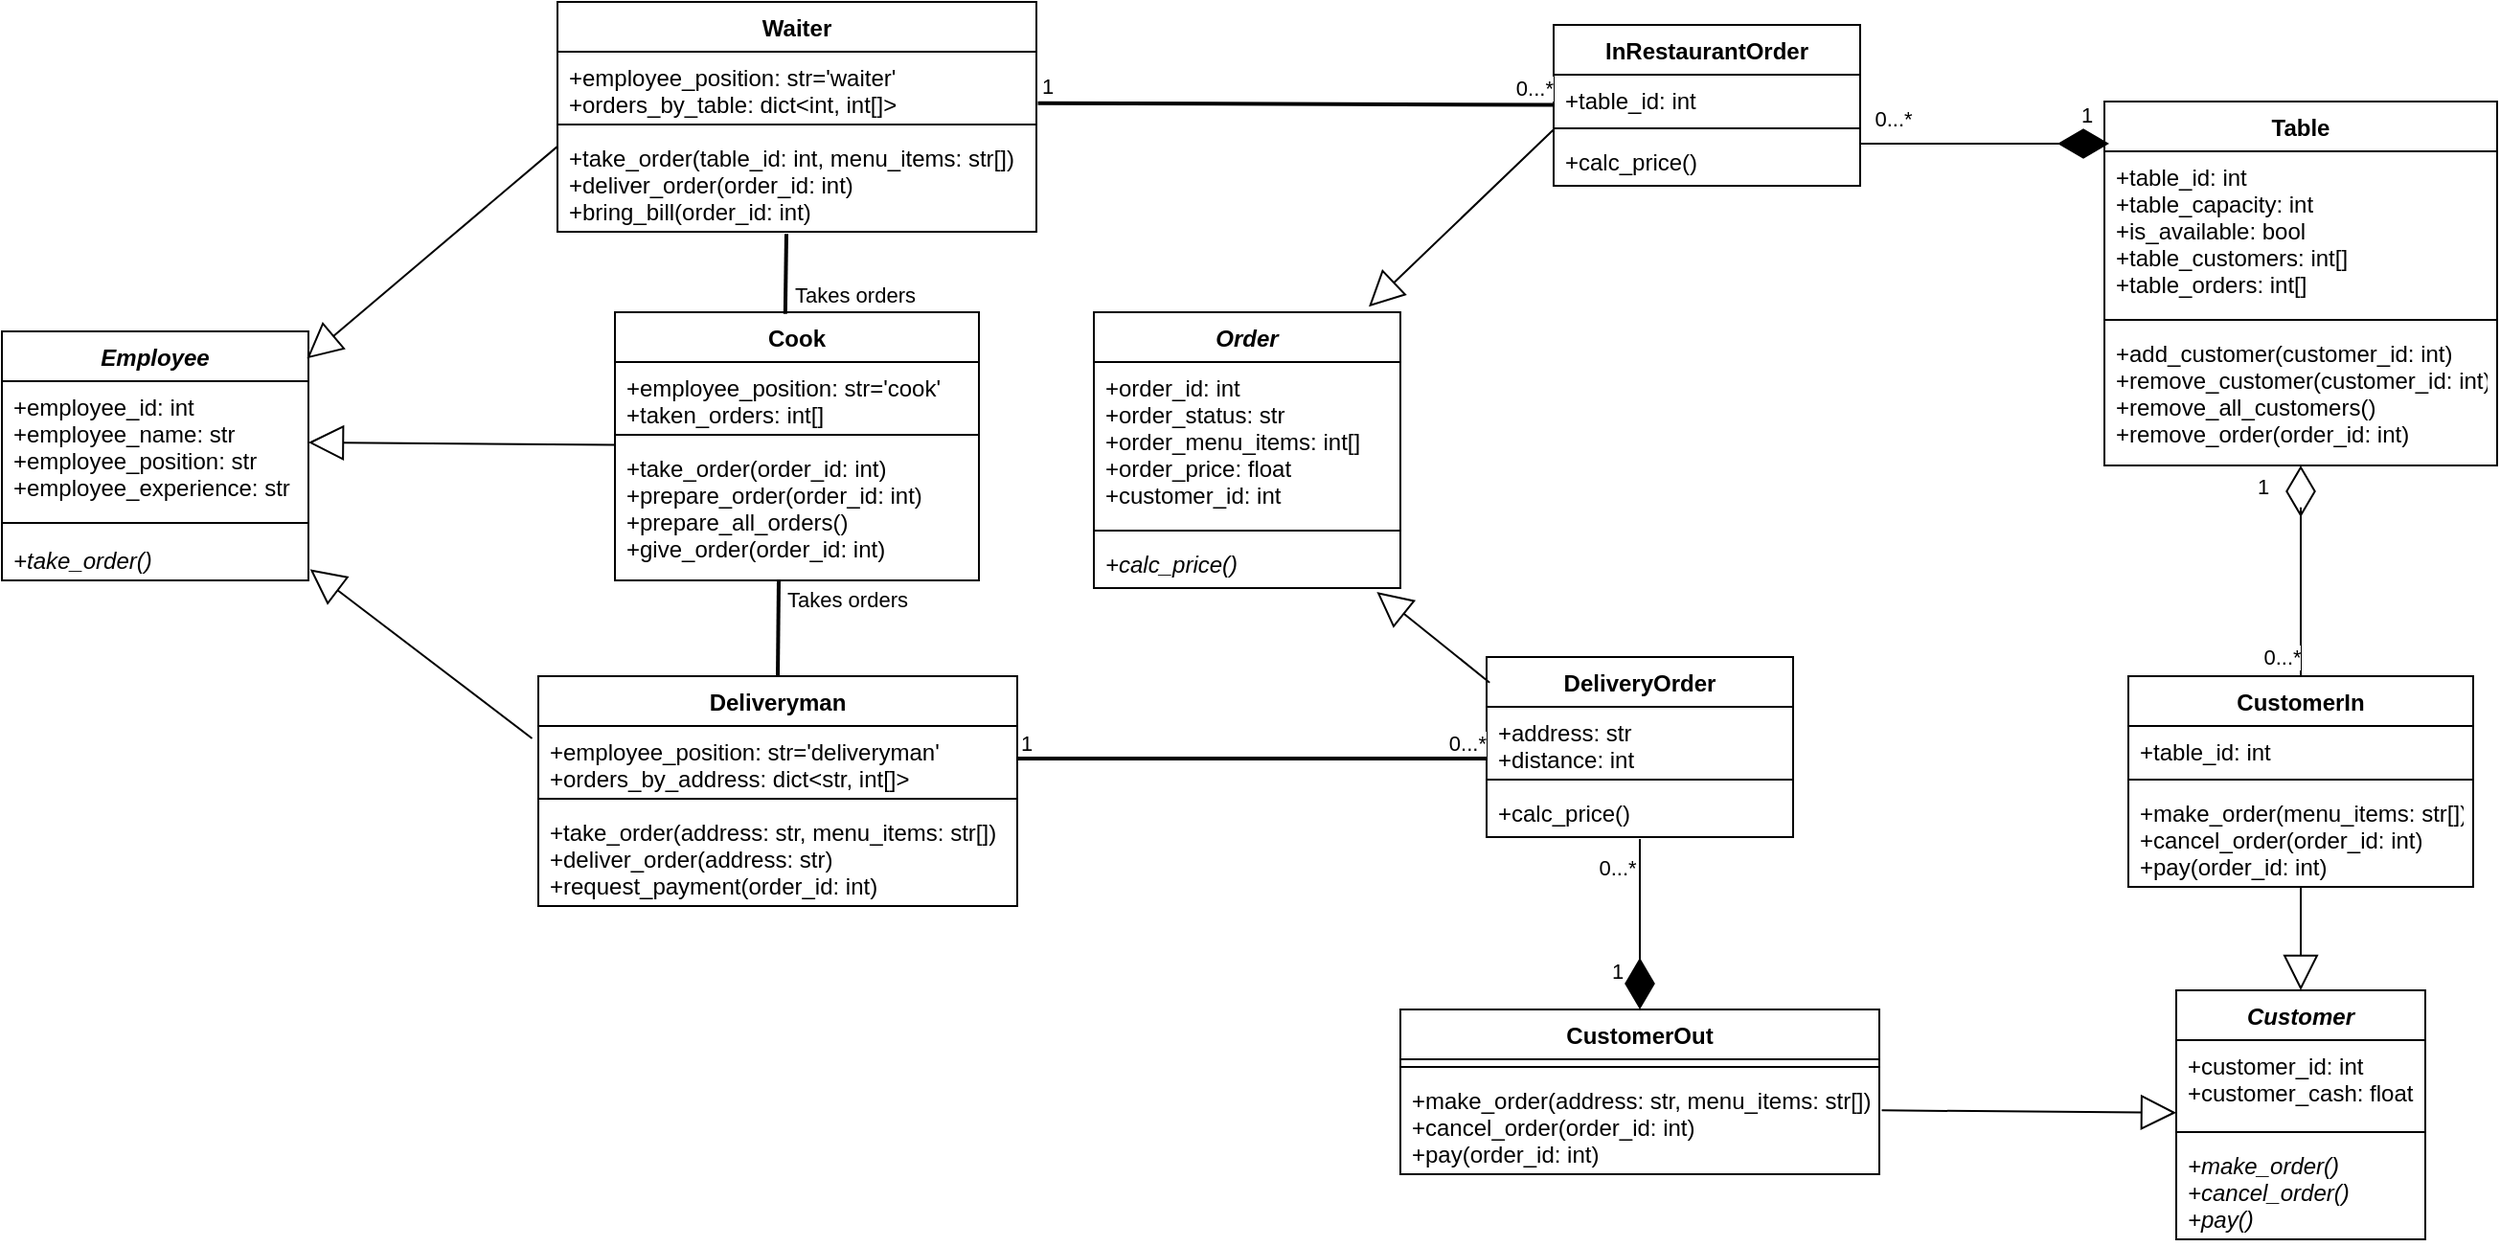 <mxfile version="14.6.11" type="google"><diagram id="hn2nhl_K9cqMoAhH2M-p" name="Page-1"><mxGraphModel dx="2788" dy="1346" grid="1" gridSize="10" guides="1" tooltips="1" connect="1" arrows="1" fold="1" page="0" pageScale="1" pageWidth="827" pageHeight="1169" math="0" shadow="0"><root><mxCell id="0"/><mxCell id="1" parent="0"/><mxCell id="pMGi0daorxB4eex9DLwy-5" value="CustomerIn" style="swimlane;fontStyle=1;align=center;verticalAlign=top;childLayout=stackLayout;horizontal=1;startSize=26;horizontalStack=0;resizeParent=1;resizeParentMax=0;resizeLast=0;collapsible=1;marginBottom=0;" parent="1" vertex="1"><mxGeometry x="100" y="140" width="180" height="110" as="geometry"/></mxCell><mxCell id="pMGi0daorxB4eex9DLwy-6" value="+table_id: int&#xA;" style="text;strokeColor=none;fillColor=none;align=left;verticalAlign=top;spacingLeft=4;spacingRight=4;overflow=hidden;rotatable=0;points=[[0,0.5],[1,0.5]];portConstraint=eastwest;" parent="pMGi0daorxB4eex9DLwy-5" vertex="1"><mxGeometry y="26" width="180" height="24" as="geometry"/></mxCell><mxCell id="pMGi0daorxB4eex9DLwy-7" value="" style="line;strokeWidth=1;fillColor=none;align=left;verticalAlign=middle;spacingTop=-1;spacingLeft=3;spacingRight=3;rotatable=0;labelPosition=right;points=[];portConstraint=eastwest;" parent="pMGi0daorxB4eex9DLwy-5" vertex="1"><mxGeometry y="50" width="180" height="8" as="geometry"/></mxCell><mxCell id="pMGi0daorxB4eex9DLwy-8" value="+make_order(menu_items: str[])&#xA;+cancel_order(order_id: int)&#xA;+pay(order_id: int)&#xA;&#xA;" style="text;strokeColor=none;fillColor=none;align=left;verticalAlign=top;spacingLeft=4;spacingRight=4;overflow=hidden;rotatable=0;points=[[0,0.5],[1,0.5]];portConstraint=eastwest;" parent="pMGi0daorxB4eex9DLwy-5" vertex="1"><mxGeometry y="58" width="180" height="52" as="geometry"/></mxCell><mxCell id="pMGi0daorxB4eex9DLwy-9" value="Employee" style="swimlane;fontStyle=3;align=center;verticalAlign=top;childLayout=stackLayout;horizontal=1;startSize=26;horizontalStack=0;resizeParent=1;resizeParentMax=0;resizeLast=0;collapsible=1;marginBottom=0;" parent="1" vertex="1"><mxGeometry x="-1010" y="-40" width="160" height="130" as="geometry"/></mxCell><mxCell id="pMGi0daorxB4eex9DLwy-10" value="+employee_id: int&#xA;+employee_name: str&#xA;+employee_position: str&#xA;+employee_experience: str&#xA;" style="text;strokeColor=none;fillColor=none;align=left;verticalAlign=top;spacingLeft=4;spacingRight=4;overflow=hidden;rotatable=0;points=[[0,0.5],[1,0.5]];portConstraint=eastwest;" parent="pMGi0daorxB4eex9DLwy-9" vertex="1"><mxGeometry y="26" width="160" height="64" as="geometry"/></mxCell><mxCell id="pMGi0daorxB4eex9DLwy-11" value="" style="line;strokeWidth=1;fillColor=none;align=left;verticalAlign=middle;spacingTop=-1;spacingLeft=3;spacingRight=3;rotatable=0;labelPosition=right;points=[];portConstraint=eastwest;" parent="pMGi0daorxB4eex9DLwy-9" vertex="1"><mxGeometry y="90" width="160" height="20" as="geometry"/></mxCell><mxCell id="Cu-QPE84Rg5uFD7xWTTv-6" value="&lt;i&gt;+take_order()&lt;/i&gt;" style="text;html=1;align=left;verticalAlign=middle;resizable=0;points=[];autosize=1;strokeColor=none;spacingLeft=4;spacingRight=4;" parent="pMGi0daorxB4eex9DLwy-9" vertex="1"><mxGeometry y="110" width="160" height="20" as="geometry"/></mxCell><mxCell id="pMGi0daorxB4eex9DLwy-13" value="Waiter" style="swimlane;fontStyle=1;align=center;verticalAlign=top;childLayout=stackLayout;horizontal=1;startSize=26;horizontalStack=0;resizeParent=1;resizeParentMax=0;resizeLast=0;collapsible=1;marginBottom=0;" parent="1" vertex="1"><mxGeometry x="-720" y="-212" width="250" height="120" as="geometry"/></mxCell><mxCell id="pMGi0daorxB4eex9DLwy-14" value="+employee_position: str='waiter'&#xA;+orders_by_table: dict&lt;int, int[]&gt;&#xA;" style="text;strokeColor=none;fillColor=none;align=left;verticalAlign=top;spacingLeft=4;spacingRight=4;overflow=hidden;rotatable=0;points=[[0,0.5],[1,0.5]];portConstraint=eastwest;" parent="pMGi0daorxB4eex9DLwy-13" vertex="1"><mxGeometry y="26" width="250" height="34" as="geometry"/></mxCell><mxCell id="pMGi0daorxB4eex9DLwy-15" value="" style="line;strokeWidth=1;fillColor=none;align=left;verticalAlign=middle;spacingTop=-1;spacingLeft=3;spacingRight=3;rotatable=0;labelPosition=right;points=[];portConstraint=eastwest;" parent="pMGi0daorxB4eex9DLwy-13" vertex="1"><mxGeometry y="60" width="250" height="8" as="geometry"/></mxCell><mxCell id="pMGi0daorxB4eex9DLwy-16" value="+take_order(table_id: int, menu_items: str[])&#xA;+deliver_order(order_id: int)&#xA;+bring_bill(order_id: int)&#xA;&#xA;" style="text;strokeColor=none;fillColor=none;align=left;verticalAlign=top;spacingLeft=4;spacingRight=4;overflow=hidden;rotatable=0;points=[[0,0.5],[1,0.5]];portConstraint=eastwest;" parent="pMGi0daorxB4eex9DLwy-13" vertex="1"><mxGeometry y="68" width="250" height="52" as="geometry"/></mxCell><mxCell id="pMGi0daorxB4eex9DLwy-17" value="Deliveryman" style="swimlane;fontStyle=1;align=center;verticalAlign=top;childLayout=stackLayout;horizontal=1;startSize=26;horizontalStack=0;resizeParent=1;resizeParentMax=0;resizeLast=0;collapsible=1;marginBottom=0;" parent="1" vertex="1"><mxGeometry x="-730" y="140" width="250" height="120" as="geometry"/></mxCell><mxCell id="pMGi0daorxB4eex9DLwy-18" value="+employee_position: str='deliveryman'&#xA;+orders_by_address: dict&lt;str, int[]&gt;&#xA;" style="text;strokeColor=none;fillColor=none;align=left;verticalAlign=top;spacingLeft=4;spacingRight=4;overflow=hidden;rotatable=0;points=[[0,0.5],[1,0.5]];portConstraint=eastwest;" parent="pMGi0daorxB4eex9DLwy-17" vertex="1"><mxGeometry y="26" width="250" height="34" as="geometry"/></mxCell><mxCell id="pMGi0daorxB4eex9DLwy-19" value="" style="line;strokeWidth=1;fillColor=none;align=left;verticalAlign=middle;spacingTop=-1;spacingLeft=3;spacingRight=3;rotatable=0;labelPosition=right;points=[];portConstraint=eastwest;" parent="pMGi0daorxB4eex9DLwy-17" vertex="1"><mxGeometry y="60" width="250" height="8" as="geometry"/></mxCell><mxCell id="pMGi0daorxB4eex9DLwy-20" value="+take_order(address: str, menu_items: str[])&#xA;+deliver_order(address: str)&#xA;+request_payment(order_id: int)&#xA;&#xA;" style="text;strokeColor=none;fillColor=none;align=left;verticalAlign=top;spacingLeft=4;spacingRight=4;overflow=hidden;rotatable=0;points=[[0,0.5],[1,0.5]];portConstraint=eastwest;" parent="pMGi0daorxB4eex9DLwy-17" vertex="1"><mxGeometry y="68" width="250" height="52" as="geometry"/></mxCell><mxCell id="Cu-QPE84Rg5uFD7xWTTv-1" value="Cook" style="swimlane;fontStyle=1;align=center;verticalAlign=top;childLayout=stackLayout;horizontal=1;startSize=26;horizontalStack=0;resizeParent=1;resizeParentMax=0;resizeLast=0;collapsible=1;marginBottom=0;" parent="1" vertex="1"><mxGeometry x="-690" y="-50" width="190" height="140" as="geometry"/></mxCell><mxCell id="Cu-QPE84Rg5uFD7xWTTv-2" value="+employee_position: str='cook'&#xA;+taken_orders: int[]&#xA;" style="text;strokeColor=none;fillColor=none;align=left;verticalAlign=top;spacingLeft=4;spacingRight=4;overflow=hidden;rotatable=0;points=[[0,0.5],[1,0.5]];portConstraint=eastwest;" parent="Cu-QPE84Rg5uFD7xWTTv-1" vertex="1"><mxGeometry y="26" width="190" height="34" as="geometry"/></mxCell><mxCell id="Cu-QPE84Rg5uFD7xWTTv-3" value="" style="line;strokeWidth=1;fillColor=none;align=left;verticalAlign=middle;spacingTop=-1;spacingLeft=3;spacingRight=3;rotatable=0;labelPosition=right;points=[];portConstraint=eastwest;" parent="Cu-QPE84Rg5uFD7xWTTv-1" vertex="1"><mxGeometry y="60" width="190" height="8" as="geometry"/></mxCell><mxCell id="Cu-QPE84Rg5uFD7xWTTv-4" value="+take_order(order_id: int)&#xA;+prepare_order(order_id: int)&#xA;+prepare_all_orders()&#xA;+give_order(order_id: int)&#xA;" style="text;strokeColor=none;fillColor=none;align=left;verticalAlign=top;spacingLeft=4;spacingRight=4;overflow=hidden;rotatable=0;points=[[0,0.5],[1,0.5]];portConstraint=eastwest;" parent="Cu-QPE84Rg5uFD7xWTTv-1" vertex="1"><mxGeometry y="68" width="190" height="72" as="geometry"/></mxCell><mxCell id="Cu-QPE84Rg5uFD7xWTTv-9" value="" style="endArrow=block;endSize=16;endFill=0;html=1;exitX=0;exitY=0.143;exitDx=0;exitDy=0;entryX=0.995;entryY=0.109;entryDx=0;entryDy=0;entryPerimeter=0;exitPerimeter=0;" parent="1" source="pMGi0daorxB4eex9DLwy-16" target="pMGi0daorxB4eex9DLwy-9" edge="1"><mxGeometry width="160" relative="1" as="geometry"><mxPoint x="-720" y="-326" as="sourcePoint"/><mxPoint x="-560" y="-326" as="targetPoint"/><Array as="points"/></mxGeometry></mxCell><mxCell id="Cu-QPE84Rg5uFD7xWTTv-12" value="" style="endArrow=block;endSize=16;endFill=0;html=1;exitX=-0.013;exitY=0.191;exitDx=0;exitDy=0;exitPerimeter=0;entryX=1.005;entryY=0.708;entryDx=0;entryDy=0;entryPerimeter=0;" parent="1" source="pMGi0daorxB4eex9DLwy-18" edge="1" target="Cu-QPE84Rg5uFD7xWTTv-6"><mxGeometry width="160" relative="1" as="geometry"><mxPoint x="-710" y="-163.0" as="sourcePoint"/><mxPoint x="-640" y="-163" as="targetPoint"/><Array as="points"/></mxGeometry></mxCell><mxCell id="Cu-QPE84Rg5uFD7xWTTv-14" value="" style="endArrow=block;endSize=16;endFill=0;html=1;entryX=1;entryY=0.5;entryDx=0;entryDy=0;" parent="1" edge="1" target="pMGi0daorxB4eex9DLwy-10" source="Cu-QPE84Rg5uFD7xWTTv-1"><mxGeometry width="160" relative="1" as="geometry"><mxPoint x="-730" y="-26.0" as="sourcePoint"/><mxPoint x="-639" y="-95" as="targetPoint"/><Array as="points"/></mxGeometry></mxCell><mxCell id="Cu-QPE84Rg5uFD7xWTTv-15" value="Order&#xA;" style="swimlane;fontStyle=3;align=center;verticalAlign=top;childLayout=stackLayout;horizontal=1;startSize=26;horizontalStack=0;resizeParent=1;resizeParentMax=0;resizeLast=0;collapsible=1;marginBottom=0;" parent="1" vertex="1"><mxGeometry x="-440" y="-50" width="160" height="144" as="geometry"/></mxCell><mxCell id="Cu-QPE84Rg5uFD7xWTTv-16" value="+order_id: int&#xA;+order_status: str&#xA;+order_menu_items: int[]&#xA;+order_price: float&#xA;+customer_id: int&#xA;&#xA;&#xA;&#xA;" style="text;strokeColor=none;fillColor=none;align=left;verticalAlign=top;spacingLeft=4;spacingRight=4;overflow=hidden;rotatable=0;points=[[0,0.5],[1,0.5]];portConstraint=eastwest;" parent="Cu-QPE84Rg5uFD7xWTTv-15" vertex="1"><mxGeometry y="26" width="160" height="84" as="geometry"/></mxCell><mxCell id="Cu-QPE84Rg5uFD7xWTTv-17" value="" style="line;strokeWidth=1;fillColor=none;align=left;verticalAlign=middle;spacingTop=-1;spacingLeft=3;spacingRight=3;rotatable=0;labelPosition=right;points=[];portConstraint=eastwest;" parent="Cu-QPE84Rg5uFD7xWTTv-15" vertex="1"><mxGeometry y="110" width="160" height="8" as="geometry"/></mxCell><mxCell id="Cu-QPE84Rg5uFD7xWTTv-18" value="+calc_price()" style="text;strokeColor=none;fillColor=none;align=left;verticalAlign=top;spacingLeft=4;spacingRight=4;overflow=hidden;rotatable=0;points=[[0,0.5],[1,0.5]];portConstraint=eastwest;fontStyle=2" parent="Cu-QPE84Rg5uFD7xWTTv-15" vertex="1"><mxGeometry y="118" width="160" height="26" as="geometry"/></mxCell><mxCell id="yIpv0Oc1j7iakFm7Vslv-1" value="Table" style="swimlane;fontStyle=1;align=center;verticalAlign=top;childLayout=stackLayout;horizontal=1;startSize=26;horizontalStack=0;resizeParent=1;resizeParentMax=0;resizeLast=0;collapsible=1;marginBottom=0;" vertex="1" parent="1"><mxGeometry x="87.5" y="-160" width="205" height="190" as="geometry"/></mxCell><mxCell id="yIpv0Oc1j7iakFm7Vslv-2" value="+table_id: int&#xA;+table_capacity: int&#xA;+is_available: bool&#xA;+table_customers: int[]&#xA;+table_orders: int[]&#xA;&#xA;&#xA;&#xA;" style="text;strokeColor=none;fillColor=none;align=left;verticalAlign=top;spacingLeft=4;spacingRight=4;overflow=hidden;rotatable=0;points=[[0,0.5],[1,0.5]];portConstraint=eastwest;" vertex="1" parent="yIpv0Oc1j7iakFm7Vslv-1"><mxGeometry y="26" width="205" height="84" as="geometry"/></mxCell><mxCell id="yIpv0Oc1j7iakFm7Vslv-3" value="" style="line;strokeWidth=1;fillColor=none;align=left;verticalAlign=middle;spacingTop=-1;spacingLeft=3;spacingRight=3;rotatable=0;labelPosition=right;points=[];portConstraint=eastwest;" vertex="1" parent="yIpv0Oc1j7iakFm7Vslv-1"><mxGeometry y="110" width="205" height="8" as="geometry"/></mxCell><mxCell id="yIpv0Oc1j7iakFm7Vslv-4" value="+add_customer(customer_id: int)&#xA;+remove_customer(customer_id: int)&#xA;+remove_all_customers()&#xA;+remove_order(order_id: int)&#xA;" style="text;strokeColor=none;fillColor=none;align=left;verticalAlign=top;spacingLeft=4;spacingRight=4;overflow=hidden;rotatable=0;points=[[0,0.5],[1,0.5]];portConstraint=eastwest;" vertex="1" parent="yIpv0Oc1j7iakFm7Vslv-1"><mxGeometry y="118" width="205" height="72" as="geometry"/></mxCell><mxCell id="yIpv0Oc1j7iakFm7Vslv-6" value="" style="endArrow=diamondThin;endFill=0;endSize=24;html=1;exitX=0.5;exitY=0;exitDx=0;exitDy=0;" edge="1" parent="1" source="pMGi0daorxB4eex9DLwy-5" target="yIpv0Oc1j7iakFm7Vslv-4"><mxGeometry width="160" relative="1" as="geometry"><mxPoint x="150" y="90" as="sourcePoint"/><mxPoint x="310" y="90" as="targetPoint"/><Array as="points"><mxPoint x="190" y="50"/></Array></mxGeometry></mxCell><mxCell id="yIpv0Oc1j7iakFm7Vslv-8" value="0...*" style="edgeLabel;html=1;align=center;verticalAlign=middle;resizable=0;points=[];" vertex="1" connectable="0" parent="yIpv0Oc1j7iakFm7Vslv-6"><mxGeometry x="-0.639" y="-2" relative="1" as="geometry"><mxPoint x="-12" y="10" as="offset"/></mxGeometry></mxCell><mxCell id="yIpv0Oc1j7iakFm7Vslv-9" value="1" style="edgeLabel;html=1;align=center;verticalAlign=middle;resizable=0;points=[];" vertex="1" connectable="0" parent="yIpv0Oc1j7iakFm7Vslv-6"><mxGeometry x="0.648" y="-3" relative="1" as="geometry"><mxPoint x="-23" y="-9" as="offset"/></mxGeometry></mxCell><mxCell id="yIpv0Oc1j7iakFm7Vslv-11" value="InRestaurantOrder" style="swimlane;fontStyle=1;align=center;verticalAlign=top;childLayout=stackLayout;horizontal=1;startSize=26;horizontalStack=0;resizeParent=1;resizeParentMax=0;resizeLast=0;collapsible=1;marginBottom=0;" vertex="1" parent="1"><mxGeometry x="-200" y="-200" width="160" height="84" as="geometry"/></mxCell><mxCell id="yIpv0Oc1j7iakFm7Vslv-12" value="+table_id: int&#xA;" style="text;strokeColor=none;fillColor=none;align=left;verticalAlign=top;spacingLeft=4;spacingRight=4;overflow=hidden;rotatable=0;points=[[0,0.5],[1,0.5]];portConstraint=eastwest;" vertex="1" parent="yIpv0Oc1j7iakFm7Vslv-11"><mxGeometry y="26" width="160" height="24" as="geometry"/></mxCell><mxCell id="yIpv0Oc1j7iakFm7Vslv-13" value="" style="line;strokeWidth=1;fillColor=none;align=left;verticalAlign=middle;spacingTop=-1;spacingLeft=3;spacingRight=3;rotatable=0;labelPosition=right;points=[];portConstraint=eastwest;" vertex="1" parent="yIpv0Oc1j7iakFm7Vslv-11"><mxGeometry y="50" width="160" height="8" as="geometry"/></mxCell><mxCell id="yIpv0Oc1j7iakFm7Vslv-14" value="+calc_price()" style="text;strokeColor=none;fillColor=none;align=left;verticalAlign=top;spacingLeft=4;spacingRight=4;overflow=hidden;rotatable=0;points=[[0,0.5],[1,0.5]];portConstraint=eastwest;" vertex="1" parent="yIpv0Oc1j7iakFm7Vslv-11"><mxGeometry y="58" width="160" height="26" as="geometry"/></mxCell><mxCell id="yIpv0Oc1j7iakFm7Vslv-15" value="DeliveryOrder" style="swimlane;fontStyle=1;align=center;verticalAlign=top;childLayout=stackLayout;horizontal=1;startSize=26;horizontalStack=0;resizeParent=1;resizeParentMax=0;resizeLast=0;collapsible=1;marginBottom=0;" vertex="1" parent="1"><mxGeometry x="-235" y="130" width="160" height="94" as="geometry"/></mxCell><mxCell id="yIpv0Oc1j7iakFm7Vslv-16" value="+address: str&#xA;+distance: int&#xA;" style="text;strokeColor=none;fillColor=none;align=left;verticalAlign=top;spacingLeft=4;spacingRight=4;overflow=hidden;rotatable=0;points=[[0,0.5],[1,0.5]];portConstraint=eastwest;" vertex="1" parent="yIpv0Oc1j7iakFm7Vslv-15"><mxGeometry y="26" width="160" height="34" as="geometry"/></mxCell><mxCell id="yIpv0Oc1j7iakFm7Vslv-17" value="" style="line;strokeWidth=1;fillColor=none;align=left;verticalAlign=middle;spacingTop=-1;spacingLeft=3;spacingRight=3;rotatable=0;labelPosition=right;points=[];portConstraint=eastwest;" vertex="1" parent="yIpv0Oc1j7iakFm7Vslv-15"><mxGeometry y="60" width="160" height="8" as="geometry"/></mxCell><mxCell id="yIpv0Oc1j7iakFm7Vslv-18" value="+calc_price()" style="text;strokeColor=none;fillColor=none;align=left;verticalAlign=top;spacingLeft=4;spacingRight=4;overflow=hidden;rotatable=0;points=[[0,0.5],[1,0.5]];portConstraint=eastwest;" vertex="1" parent="yIpv0Oc1j7iakFm7Vslv-15"><mxGeometry y="68" width="160" height="26" as="geometry"/></mxCell><mxCell id="yIpv0Oc1j7iakFm7Vslv-19" value="" style="endArrow=diamondThin;endFill=1;endSize=24;html=1;" edge="1" parent="1"><mxGeometry width="160" relative="1" as="geometry"><mxPoint x="-40" y="-138" as="sourcePoint"/><mxPoint x="90" y="-138" as="targetPoint"/></mxGeometry></mxCell><mxCell id="yIpv0Oc1j7iakFm7Vslv-20" value="0...*" style="edgeLabel;html=1;align=center;verticalAlign=middle;resizable=0;points=[];" vertex="1" connectable="0" parent="yIpv0Oc1j7iakFm7Vslv-19"><mxGeometry x="-0.488" y="1" relative="1" as="geometry"><mxPoint x="-17" y="-12" as="offset"/></mxGeometry></mxCell><mxCell id="yIpv0Oc1j7iakFm7Vslv-21" value="1" style="edgeLabel;html=1;align=center;verticalAlign=middle;resizable=0;points=[];" vertex="1" connectable="0" parent="yIpv0Oc1j7iakFm7Vslv-19"><mxGeometry x="0.721" y="-3" relative="1" as="geometry"><mxPoint x="6" y="-18" as="offset"/></mxGeometry></mxCell><mxCell id="yIpv0Oc1j7iakFm7Vslv-22" value="Customer&#xA;" style="swimlane;fontStyle=3;align=center;verticalAlign=top;childLayout=stackLayout;horizontal=1;startSize=26;horizontalStack=0;resizeParent=1;resizeParentMax=0;resizeLast=0;collapsible=1;marginBottom=0;" vertex="1" parent="1"><mxGeometry x="125" y="304" width="130" height="130" as="geometry"/></mxCell><mxCell id="yIpv0Oc1j7iakFm7Vslv-23" value="+customer_id: int&#xA;+customer_cash: float&#xA;" style="text;strokeColor=none;fillColor=none;align=left;verticalAlign=top;spacingLeft=4;spacingRight=4;overflow=hidden;rotatable=0;points=[[0,0.5],[1,0.5]];portConstraint=eastwest;" vertex="1" parent="yIpv0Oc1j7iakFm7Vslv-22"><mxGeometry y="26" width="130" height="44" as="geometry"/></mxCell><mxCell id="yIpv0Oc1j7iakFm7Vslv-24" value="" style="line;strokeWidth=1;fillColor=none;align=left;verticalAlign=middle;spacingTop=-1;spacingLeft=3;spacingRight=3;rotatable=0;labelPosition=right;points=[];portConstraint=eastwest;" vertex="1" parent="yIpv0Oc1j7iakFm7Vslv-22"><mxGeometry y="70" width="130" height="8" as="geometry"/></mxCell><mxCell id="yIpv0Oc1j7iakFm7Vslv-25" value="+make_order()&#xA;+cancel_order()&#xA;+pay()&#xA;&#xA;" style="text;strokeColor=none;fillColor=none;align=left;verticalAlign=top;spacingLeft=4;spacingRight=4;overflow=hidden;rotatable=0;points=[[0,0.5],[1,0.5]];portConstraint=eastwest;fontStyle=2" vertex="1" parent="yIpv0Oc1j7iakFm7Vslv-22"><mxGeometry y="78" width="130" height="52" as="geometry"/></mxCell><mxCell id="yIpv0Oc1j7iakFm7Vslv-26" value="CustomerOut" style="swimlane;fontStyle=1;align=center;verticalAlign=top;childLayout=stackLayout;horizontal=1;startSize=26;horizontalStack=0;resizeParent=1;resizeParentMax=0;resizeLast=0;collapsible=1;marginBottom=0;" vertex="1" parent="1"><mxGeometry x="-280" y="314" width="250" height="86" as="geometry"/></mxCell><mxCell id="yIpv0Oc1j7iakFm7Vslv-28" value="" style="line;strokeWidth=1;fillColor=none;align=left;verticalAlign=middle;spacingTop=-1;spacingLeft=3;spacingRight=3;rotatable=0;labelPosition=right;points=[];portConstraint=eastwest;" vertex="1" parent="yIpv0Oc1j7iakFm7Vslv-26"><mxGeometry y="26" width="250" height="8" as="geometry"/></mxCell><mxCell id="yIpv0Oc1j7iakFm7Vslv-29" value="+make_order(address: str, menu_items: str[])&#xA;+cancel_order(order_id: int)&#xA;+pay(order_id: int)&#xA;&#xA;" style="text;strokeColor=none;fillColor=none;align=left;verticalAlign=top;spacingLeft=4;spacingRight=4;overflow=hidden;rotatable=0;points=[[0,0.5],[1,0.5]];portConstraint=eastwest;" vertex="1" parent="yIpv0Oc1j7iakFm7Vslv-26"><mxGeometry y="34" width="250" height="52" as="geometry"/></mxCell><mxCell id="yIpv0Oc1j7iakFm7Vslv-30" value="" style="endArrow=diamondThin;endFill=1;endSize=24;html=1;exitX=0.5;exitY=1.038;exitDx=0;exitDy=0;entryX=0.5;entryY=0;entryDx=0;entryDy=0;exitPerimeter=0;" edge="1" parent="1" source="yIpv0Oc1j7iakFm7Vslv-18" target="yIpv0Oc1j7iakFm7Vslv-26"><mxGeometry width="160" relative="1" as="geometry"><mxPoint x="-30" y="170" as="sourcePoint"/><mxPoint x="130" y="170" as="targetPoint"/></mxGeometry></mxCell><mxCell id="yIpv0Oc1j7iakFm7Vslv-31" value="0...*" style="edgeLabel;html=1;align=center;verticalAlign=middle;resizable=0;points=[];" vertex="1" connectable="0" parent="yIpv0Oc1j7iakFm7Vslv-30"><mxGeometry x="-0.647" y="-2" relative="1" as="geometry"><mxPoint x="-10" y="-1" as="offset"/></mxGeometry></mxCell><mxCell id="yIpv0Oc1j7iakFm7Vslv-32" value="1" style="edgeLabel;html=1;align=center;verticalAlign=middle;resizable=0;points=[];" vertex="1" connectable="0" parent="yIpv0Oc1j7iakFm7Vslv-30"><mxGeometry x="0.545" y="-3" relative="1" as="geometry"><mxPoint x="-9" as="offset"/></mxGeometry></mxCell><mxCell id="yIpv0Oc1j7iakFm7Vslv-33" value="" style="endArrow=block;endSize=16;endFill=0;html=1;entryX=0;entryY=0.861;entryDx=0;entryDy=0;entryPerimeter=0;exitX=1.005;exitY=0.359;exitDx=0;exitDy=0;exitPerimeter=0;" edge="1" parent="1" source="yIpv0Oc1j7iakFm7Vslv-29" target="yIpv0Oc1j7iakFm7Vslv-23"><mxGeometry width="160" relative="1" as="geometry"><mxPoint x="-30" y="240" as="sourcePoint"/><mxPoint x="130" y="240" as="targetPoint"/></mxGeometry></mxCell><mxCell id="yIpv0Oc1j7iakFm7Vslv-34" value="" style="endArrow=block;endSize=16;endFill=0;html=1;entryX=0.5;entryY=0;entryDx=0;entryDy=0;" edge="1" parent="1" source="pMGi0daorxB4eex9DLwy-8" target="yIpv0Oc1j7iakFm7Vslv-22"><mxGeometry width="160" relative="1" as="geometry"><mxPoint x="110.0" y="270.002" as="sourcePoint"/><mxPoint x="238.38" y="349.144" as="targetPoint"/></mxGeometry></mxCell><mxCell id="yIpv0Oc1j7iakFm7Vslv-35" value="" style="endArrow=block;endSize=16;endFill=0;html=1;exitX=0.01;exitY=0.142;exitDx=0;exitDy=0;exitPerimeter=0;entryX=0.923;entryY=1.077;entryDx=0;entryDy=0;entryPerimeter=0;" edge="1" parent="1" source="yIpv0Oc1j7iakFm7Vslv-15" target="Cu-QPE84Rg5uFD7xWTTv-18"><mxGeometry width="160" relative="1" as="geometry"><mxPoint x="-220" y="70" as="sourcePoint"/><mxPoint x="-60" y="70" as="targetPoint"/></mxGeometry></mxCell><mxCell id="yIpv0Oc1j7iakFm7Vslv-36" value="" style="endArrow=block;endSize=16;endFill=0;html=1;exitX=0;exitY=-0.128;exitDx=0;exitDy=0;entryX=0.897;entryY=-0.02;entryDx=0;entryDy=0;entryPerimeter=0;exitPerimeter=0;" edge="1" parent="1" source="yIpv0Oc1j7iakFm7Vslv-14" target="Cu-QPE84Rg5uFD7xWTTv-15"><mxGeometry width="160" relative="1" as="geometry"><mxPoint x="-220.4" y="-100.004" as="sourcePoint"/><mxPoint x="-310.0" y="-179.998" as="targetPoint"/></mxGeometry></mxCell><mxCell id="yIpv0Oc1j7iakFm7Vslv-37" value="" style="endArrow=none;html=1;exitX=1.003;exitY=0.789;exitDx=0;exitDy=0;exitPerimeter=0;strokeWidth=2;entryX=0;entryY=0.657;entryDx=0;entryDy=0;entryPerimeter=0;" edge="1" parent="1" source="pMGi0daorxB4eex9DLwy-14" target="yIpv0Oc1j7iakFm7Vslv-12"><mxGeometry relative="1" as="geometry"><mxPoint x="-670" y="90" as="sourcePoint"/><mxPoint x="-203" y="-152" as="targetPoint"/></mxGeometry></mxCell><mxCell id="yIpv0Oc1j7iakFm7Vslv-38" value="1" style="edgeLabel;resizable=0;html=1;align=left;verticalAlign=bottom;" connectable="0" vertex="1" parent="yIpv0Oc1j7iakFm7Vslv-37"><mxGeometry x="-1" relative="1" as="geometry"/></mxCell><mxCell id="yIpv0Oc1j7iakFm7Vslv-39" value="0...*" style="edgeLabel;resizable=0;html=1;align=right;verticalAlign=bottom;" connectable="0" vertex="1" parent="yIpv0Oc1j7iakFm7Vslv-37"><mxGeometry x="1" relative="1" as="geometry"/></mxCell><mxCell id="yIpv0Oc1j7iakFm7Vslv-41" value="" style="endArrow=none;html=1;strokeWidth=2;exitX=1;exitY=0.5;exitDx=0;exitDy=0;" edge="1" parent="1" source="pMGi0daorxB4eex9DLwy-18"><mxGeometry relative="1" as="geometry"><mxPoint x="-480" y="199" as="sourcePoint"/><mxPoint x="-235" y="183" as="targetPoint"/></mxGeometry></mxCell><mxCell id="yIpv0Oc1j7iakFm7Vslv-42" value="1" style="edgeLabel;resizable=0;html=1;align=left;verticalAlign=bottom;" connectable="0" vertex="1" parent="yIpv0Oc1j7iakFm7Vslv-41"><mxGeometry x="-1" relative="1" as="geometry"/></mxCell><mxCell id="yIpv0Oc1j7iakFm7Vslv-43" value="0...*" style="edgeLabel;resizable=0;html=1;align=right;verticalAlign=bottom;" connectable="0" vertex="1" parent="yIpv0Oc1j7iakFm7Vslv-41"><mxGeometry x="1" relative="1" as="geometry"/></mxCell><mxCell id="yIpv0Oc1j7iakFm7Vslv-47" value="" style="endArrow=none;html=1;strokeWidth=2;exitX=0.5;exitY=0;exitDx=0;exitDy=0;entryX=0.45;entryY=0.997;entryDx=0;entryDy=0;entryPerimeter=0;" edge="1" parent="1" source="pMGi0daorxB4eex9DLwy-17" target="Cu-QPE84Rg5uFD7xWTTv-4"><mxGeometry relative="1" as="geometry"><mxPoint x="-470" y="209" as="sourcePoint"/><mxPoint x="-603" y="92" as="targetPoint"/></mxGeometry></mxCell><mxCell id="yIpv0Oc1j7iakFm7Vslv-51" value="Takes orders" style="edgeLabel;html=1;align=center;verticalAlign=middle;resizable=0;points=[];" vertex="1" connectable="0" parent="yIpv0Oc1j7iakFm7Vslv-47"><mxGeometry x="0.237" y="-1" relative="1" as="geometry"><mxPoint x="34" y="-9" as="offset"/></mxGeometry></mxCell><mxCell id="yIpv0Oc1j7iakFm7Vslv-50" value="" style="endArrow=none;html=1;strokeWidth=2;exitX=0.468;exitY=0.006;exitDx=0;exitDy=0;exitPerimeter=0;entryX=0.478;entryY=1.022;entryDx=0;entryDy=0;entryPerimeter=0;" edge="1" parent="1" source="Cu-QPE84Rg5uFD7xWTTv-1" target="pMGi0daorxB4eex9DLwy-16"><mxGeometry relative="1" as="geometry"><mxPoint x="-600" y="-52" as="sourcePoint"/><mxPoint x="-594.75" y="-100.216" as="targetPoint"/></mxGeometry></mxCell><mxCell id="yIpv0Oc1j7iakFm7Vslv-52" value="Takes orders" style="edgeLabel;html=1;align=center;verticalAlign=middle;resizable=0;points=[];" vertex="1" connectable="0" parent="1"><mxGeometry x="-565.0" y="-59.0" as="geometry"/></mxCell></root></mxGraphModel></diagram></mxfile>